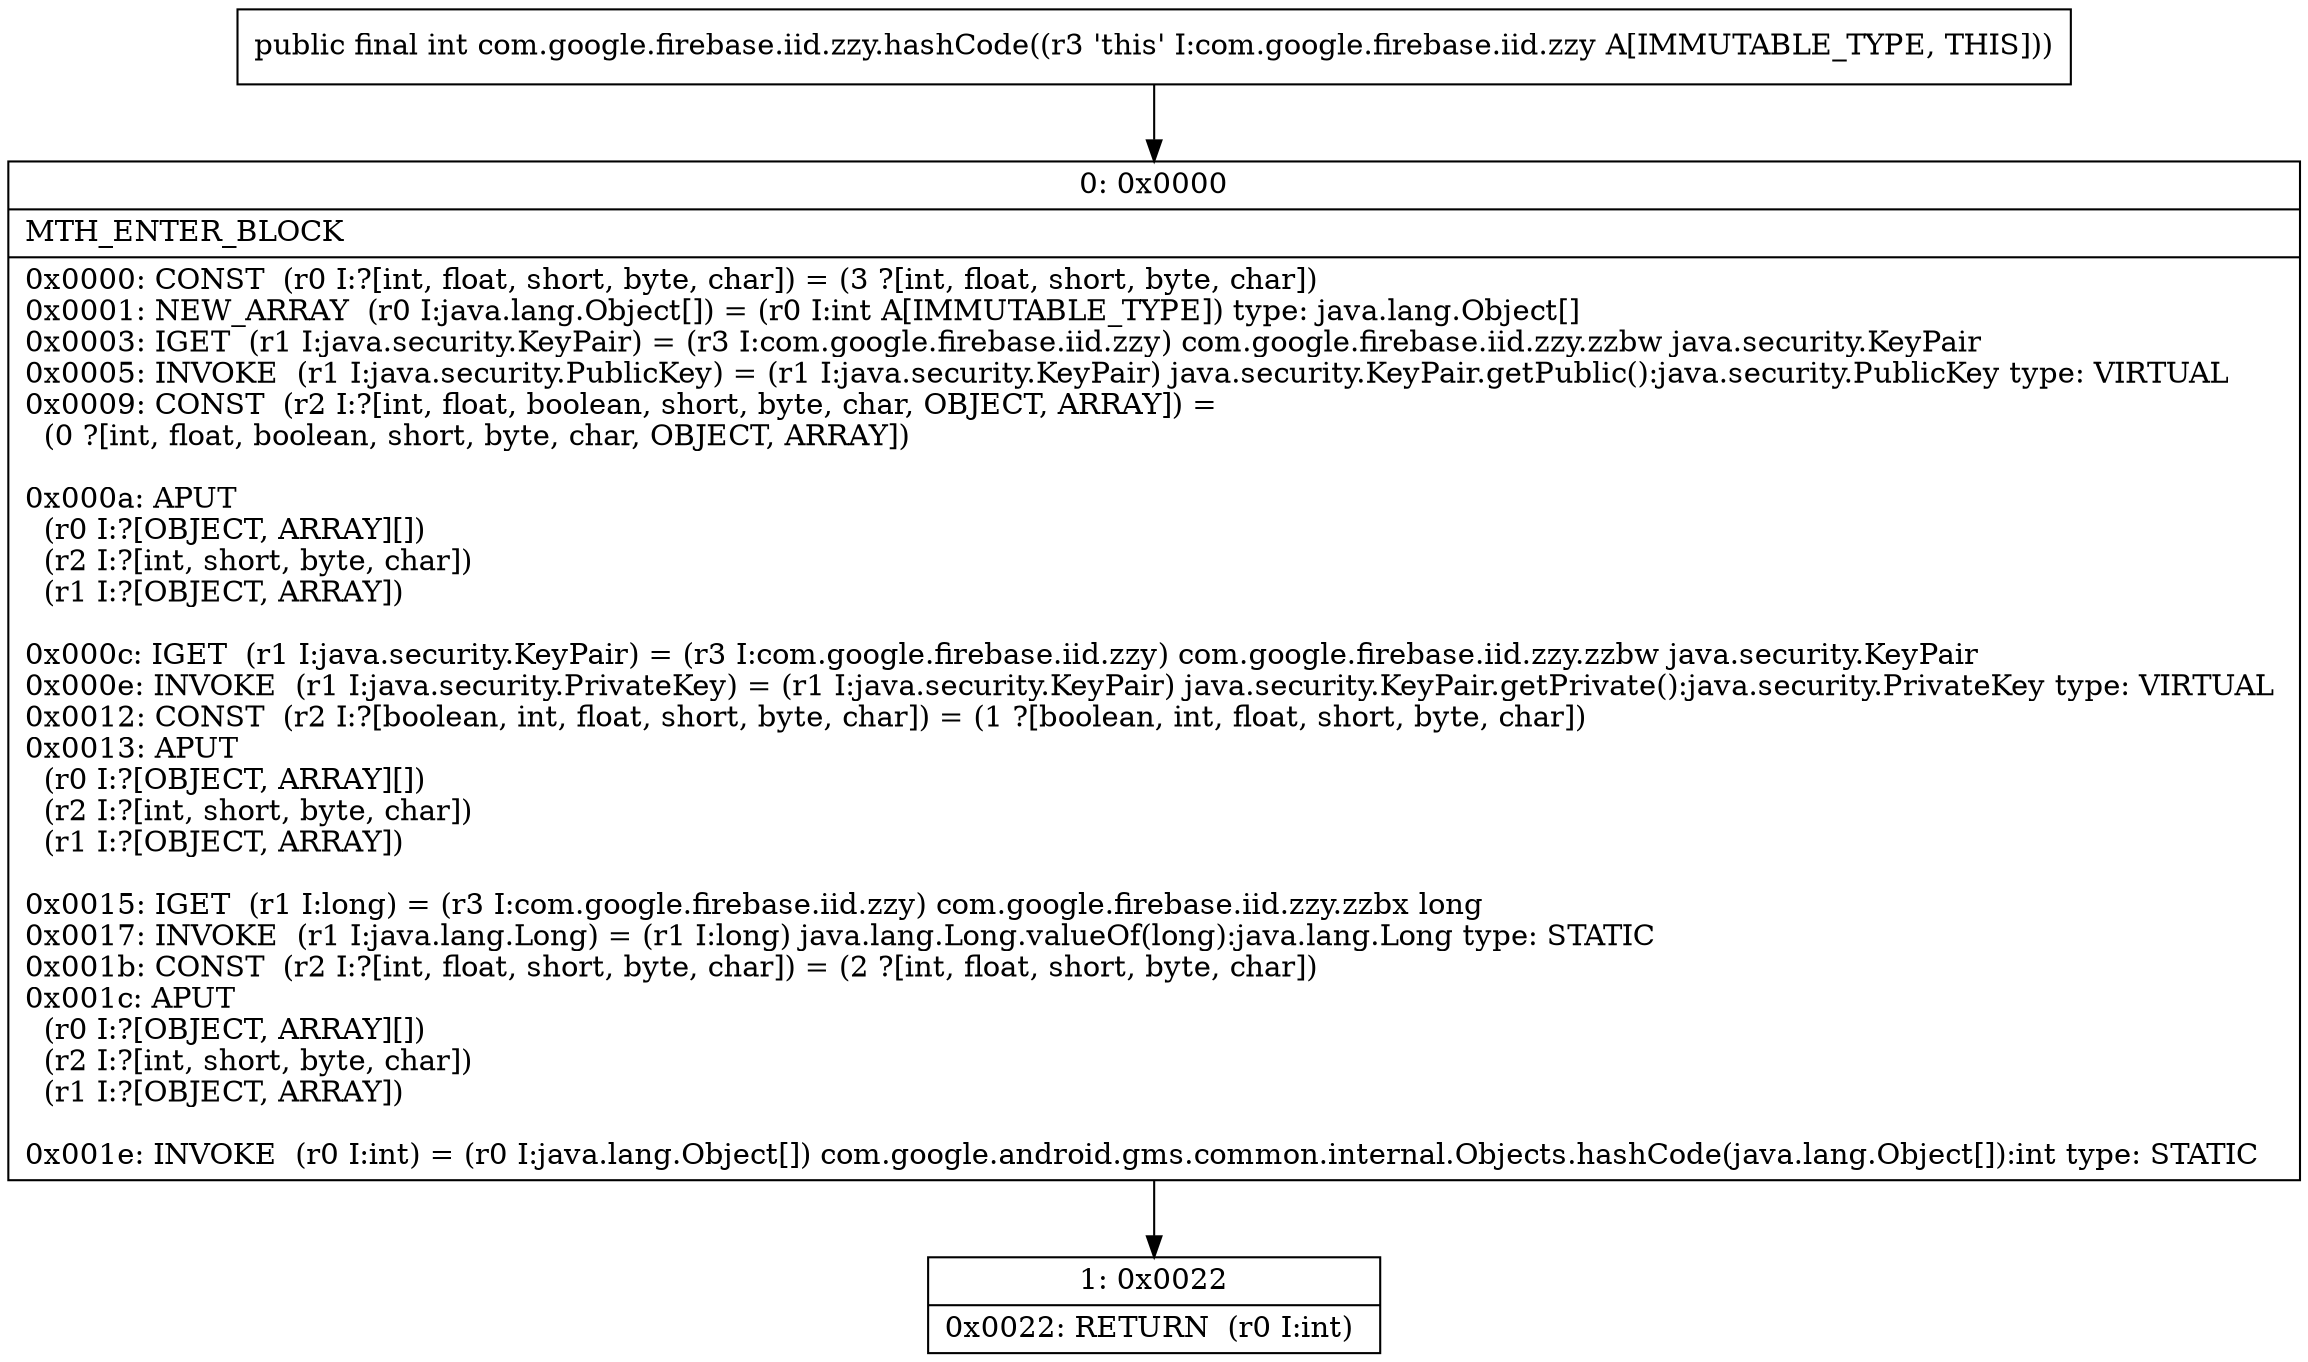 digraph "CFG forcom.google.firebase.iid.zzy.hashCode()I" {
Node_0 [shape=record,label="{0\:\ 0x0000|MTH_ENTER_BLOCK\l|0x0000: CONST  (r0 I:?[int, float, short, byte, char]) = (3 ?[int, float, short, byte, char]) \l0x0001: NEW_ARRAY  (r0 I:java.lang.Object[]) = (r0 I:int A[IMMUTABLE_TYPE]) type: java.lang.Object[] \l0x0003: IGET  (r1 I:java.security.KeyPair) = (r3 I:com.google.firebase.iid.zzy) com.google.firebase.iid.zzy.zzbw java.security.KeyPair \l0x0005: INVOKE  (r1 I:java.security.PublicKey) = (r1 I:java.security.KeyPair) java.security.KeyPair.getPublic():java.security.PublicKey type: VIRTUAL \l0x0009: CONST  (r2 I:?[int, float, boolean, short, byte, char, OBJECT, ARRAY]) = \l  (0 ?[int, float, boolean, short, byte, char, OBJECT, ARRAY])\l \l0x000a: APUT  \l  (r0 I:?[OBJECT, ARRAY][])\l  (r2 I:?[int, short, byte, char])\l  (r1 I:?[OBJECT, ARRAY])\l \l0x000c: IGET  (r1 I:java.security.KeyPair) = (r3 I:com.google.firebase.iid.zzy) com.google.firebase.iid.zzy.zzbw java.security.KeyPair \l0x000e: INVOKE  (r1 I:java.security.PrivateKey) = (r1 I:java.security.KeyPair) java.security.KeyPair.getPrivate():java.security.PrivateKey type: VIRTUAL \l0x0012: CONST  (r2 I:?[boolean, int, float, short, byte, char]) = (1 ?[boolean, int, float, short, byte, char]) \l0x0013: APUT  \l  (r0 I:?[OBJECT, ARRAY][])\l  (r2 I:?[int, short, byte, char])\l  (r1 I:?[OBJECT, ARRAY])\l \l0x0015: IGET  (r1 I:long) = (r3 I:com.google.firebase.iid.zzy) com.google.firebase.iid.zzy.zzbx long \l0x0017: INVOKE  (r1 I:java.lang.Long) = (r1 I:long) java.lang.Long.valueOf(long):java.lang.Long type: STATIC \l0x001b: CONST  (r2 I:?[int, float, short, byte, char]) = (2 ?[int, float, short, byte, char]) \l0x001c: APUT  \l  (r0 I:?[OBJECT, ARRAY][])\l  (r2 I:?[int, short, byte, char])\l  (r1 I:?[OBJECT, ARRAY])\l \l0x001e: INVOKE  (r0 I:int) = (r0 I:java.lang.Object[]) com.google.android.gms.common.internal.Objects.hashCode(java.lang.Object[]):int type: STATIC \l}"];
Node_1 [shape=record,label="{1\:\ 0x0022|0x0022: RETURN  (r0 I:int) \l}"];
MethodNode[shape=record,label="{public final int com.google.firebase.iid.zzy.hashCode((r3 'this' I:com.google.firebase.iid.zzy A[IMMUTABLE_TYPE, THIS])) }"];
MethodNode -> Node_0;
Node_0 -> Node_1;
}

